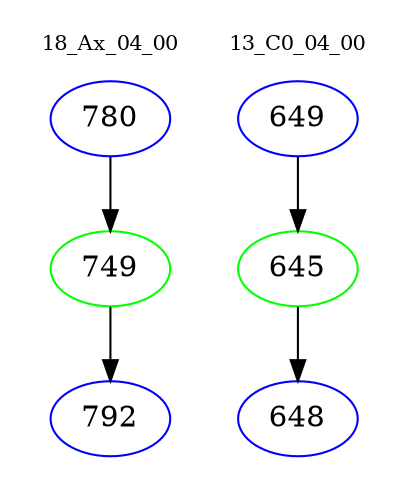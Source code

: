 digraph{
subgraph cluster_0 {
color = white
label = "18_Ax_04_00";
fontsize=10;
T0_780 [label="780", color="blue"]
T0_780 -> T0_749 [color="black"]
T0_749 [label="749", color="green"]
T0_749 -> T0_792 [color="black"]
T0_792 [label="792", color="blue"]
}
subgraph cluster_1 {
color = white
label = "13_C0_04_00";
fontsize=10;
T1_649 [label="649", color="blue"]
T1_649 -> T1_645 [color="black"]
T1_645 [label="645", color="green"]
T1_645 -> T1_648 [color="black"]
T1_648 [label="648", color="blue"]
}
}
